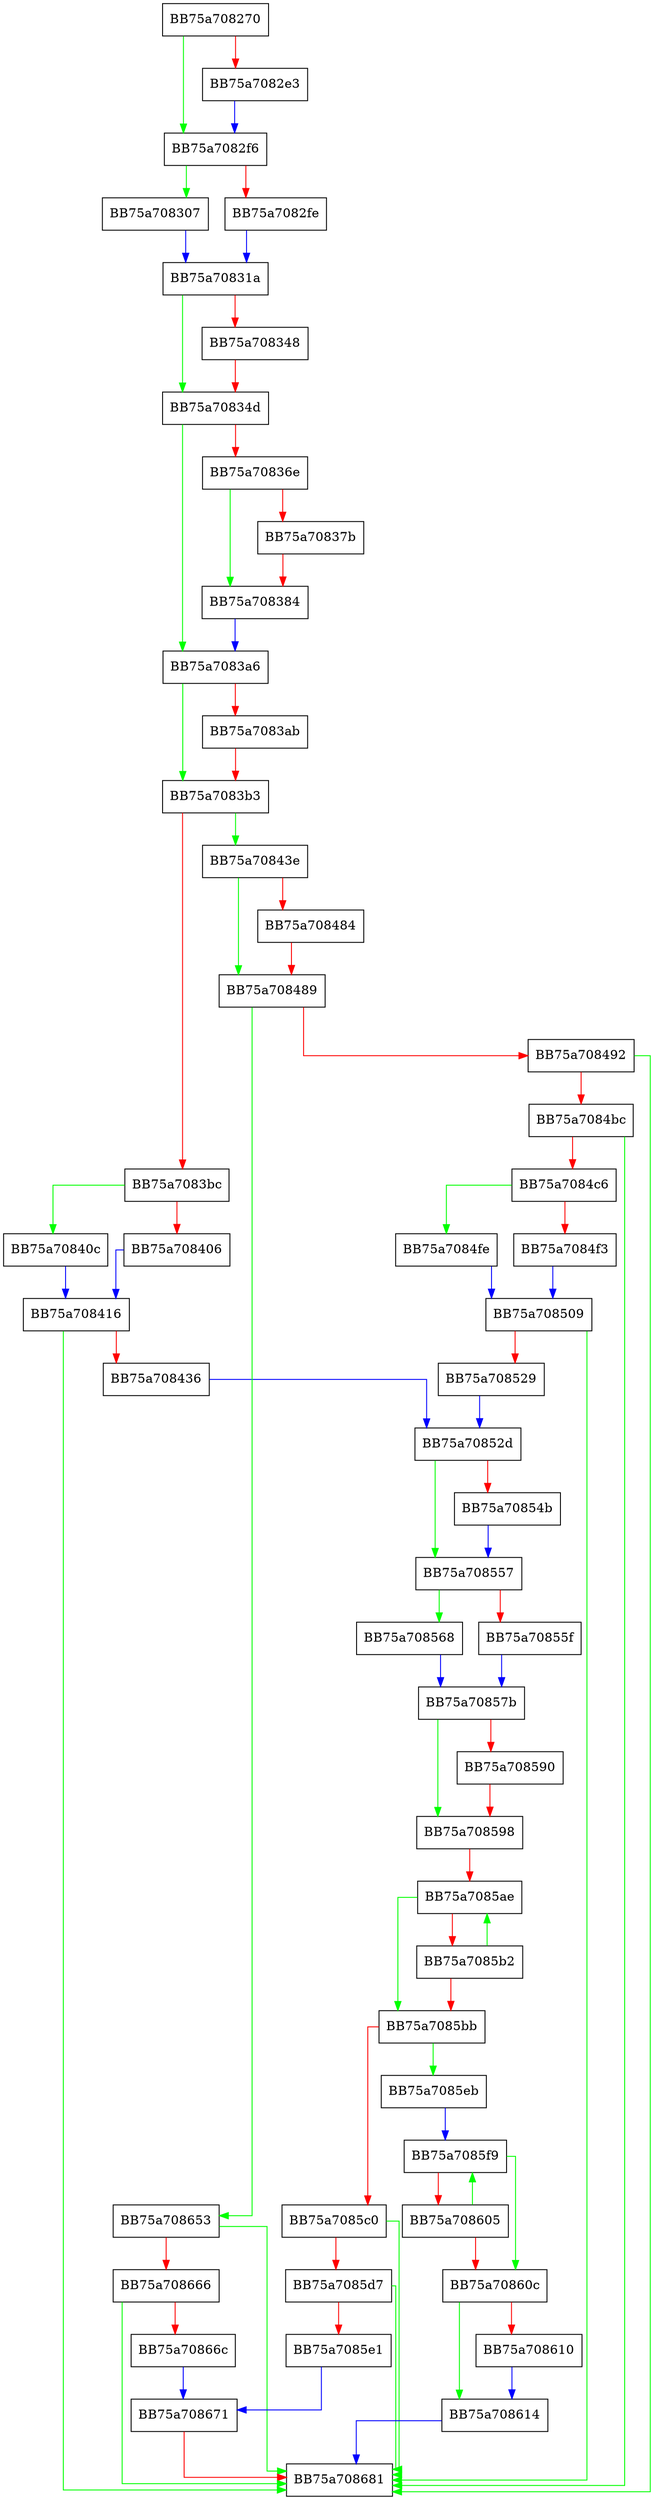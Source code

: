 digraph DetectGeometry {
  node [shape="box"];
  graph [splines=ortho];
  BB75a708270 -> BB75a7082f6 [color="green"];
  BB75a708270 -> BB75a7082e3 [color="red"];
  BB75a7082e3 -> BB75a7082f6 [color="blue"];
  BB75a7082f6 -> BB75a708307 [color="green"];
  BB75a7082f6 -> BB75a7082fe [color="red"];
  BB75a7082fe -> BB75a70831a [color="blue"];
  BB75a708307 -> BB75a70831a [color="blue"];
  BB75a70831a -> BB75a70834d [color="green"];
  BB75a70831a -> BB75a708348 [color="red"];
  BB75a708348 -> BB75a70834d [color="red"];
  BB75a70834d -> BB75a7083a6 [color="green"];
  BB75a70834d -> BB75a70836e [color="red"];
  BB75a70836e -> BB75a708384 [color="green"];
  BB75a70836e -> BB75a70837b [color="red"];
  BB75a70837b -> BB75a708384 [color="red"];
  BB75a708384 -> BB75a7083a6 [color="blue"];
  BB75a7083a6 -> BB75a7083b3 [color="green"];
  BB75a7083a6 -> BB75a7083ab [color="red"];
  BB75a7083ab -> BB75a7083b3 [color="red"];
  BB75a7083b3 -> BB75a70843e [color="green"];
  BB75a7083b3 -> BB75a7083bc [color="red"];
  BB75a7083bc -> BB75a70840c [color="green"];
  BB75a7083bc -> BB75a708406 [color="red"];
  BB75a708406 -> BB75a708416 [color="blue"];
  BB75a70840c -> BB75a708416 [color="blue"];
  BB75a708416 -> BB75a708681 [color="green"];
  BB75a708416 -> BB75a708436 [color="red"];
  BB75a708436 -> BB75a70852d [color="blue"];
  BB75a70843e -> BB75a708489 [color="green"];
  BB75a70843e -> BB75a708484 [color="red"];
  BB75a708484 -> BB75a708489 [color="red"];
  BB75a708489 -> BB75a708653 [color="green"];
  BB75a708489 -> BB75a708492 [color="red"];
  BB75a708492 -> BB75a708681 [color="green"];
  BB75a708492 -> BB75a7084bc [color="red"];
  BB75a7084bc -> BB75a708681 [color="green"];
  BB75a7084bc -> BB75a7084c6 [color="red"];
  BB75a7084c6 -> BB75a7084fe [color="green"];
  BB75a7084c6 -> BB75a7084f3 [color="red"];
  BB75a7084f3 -> BB75a708509 [color="blue"];
  BB75a7084fe -> BB75a708509 [color="blue"];
  BB75a708509 -> BB75a708681 [color="green"];
  BB75a708509 -> BB75a708529 [color="red"];
  BB75a708529 -> BB75a70852d [color="blue"];
  BB75a70852d -> BB75a708557 [color="green"];
  BB75a70852d -> BB75a70854b [color="red"];
  BB75a70854b -> BB75a708557 [color="blue"];
  BB75a708557 -> BB75a708568 [color="green"];
  BB75a708557 -> BB75a70855f [color="red"];
  BB75a70855f -> BB75a70857b [color="blue"];
  BB75a708568 -> BB75a70857b [color="blue"];
  BB75a70857b -> BB75a708598 [color="green"];
  BB75a70857b -> BB75a708590 [color="red"];
  BB75a708590 -> BB75a708598 [color="red"];
  BB75a708598 -> BB75a7085ae [color="red"];
  BB75a7085ae -> BB75a7085bb [color="green"];
  BB75a7085ae -> BB75a7085b2 [color="red"];
  BB75a7085b2 -> BB75a7085ae [color="green"];
  BB75a7085b2 -> BB75a7085bb [color="red"];
  BB75a7085bb -> BB75a7085eb [color="green"];
  BB75a7085bb -> BB75a7085c0 [color="red"];
  BB75a7085c0 -> BB75a708681 [color="green"];
  BB75a7085c0 -> BB75a7085d7 [color="red"];
  BB75a7085d7 -> BB75a708681 [color="green"];
  BB75a7085d7 -> BB75a7085e1 [color="red"];
  BB75a7085e1 -> BB75a708671 [color="blue"];
  BB75a7085eb -> BB75a7085f9 [color="blue"];
  BB75a7085f9 -> BB75a70860c [color="green"];
  BB75a7085f9 -> BB75a708605 [color="red"];
  BB75a708605 -> BB75a7085f9 [color="green"];
  BB75a708605 -> BB75a70860c [color="red"];
  BB75a70860c -> BB75a708614 [color="green"];
  BB75a70860c -> BB75a708610 [color="red"];
  BB75a708610 -> BB75a708614 [color="blue"];
  BB75a708614 -> BB75a708681 [color="blue"];
  BB75a708653 -> BB75a708681 [color="green"];
  BB75a708653 -> BB75a708666 [color="red"];
  BB75a708666 -> BB75a708681 [color="green"];
  BB75a708666 -> BB75a70866c [color="red"];
  BB75a70866c -> BB75a708671 [color="blue"];
  BB75a708671 -> BB75a708681 [color="red"];
}